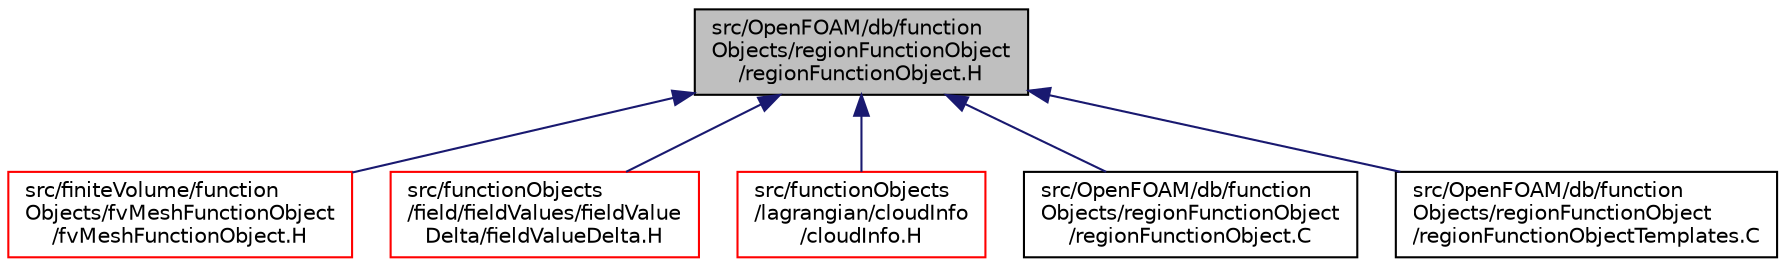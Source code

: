 digraph "src/OpenFOAM/db/functionObjects/regionFunctionObject/regionFunctionObject.H"
{
  bgcolor="transparent";
  edge [fontname="Helvetica",fontsize="10",labelfontname="Helvetica",labelfontsize="10"];
  node [fontname="Helvetica",fontsize="10",shape=record];
  Node68 [label="src/OpenFOAM/db/function\lObjects/regionFunctionObject\l/regionFunctionObject.H",height=0.2,width=0.4,color="black", fillcolor="grey75", style="filled", fontcolor="black"];
  Node68 -> Node69 [dir="back",color="midnightblue",fontsize="10",style="solid",fontname="Helvetica"];
  Node69 [label="src/finiteVolume/function\lObjects/fvMeshFunctionObject\l/fvMeshFunctionObject.H",height=0.2,width=0.4,color="red",URL="$a03443.html"];
  Node68 -> Node120 [dir="back",color="midnightblue",fontsize="10",style="solid",fontname="Helvetica"];
  Node120 [label="src/functionObjects\l/field/fieldValues/fieldValue\lDelta/fieldValueDelta.H",height=0.2,width=0.4,color="red",URL="$a04643.html"];
  Node68 -> Node249 [dir="back",color="midnightblue",fontsize="10",style="solid",fontname="Helvetica"];
  Node249 [label="src/functionObjects\l/lagrangian/cloudInfo\l/cloudInfo.H",height=0.2,width=0.4,color="red",URL="$a04913.html"];
  Node68 -> Node251 [dir="back",color="midnightblue",fontsize="10",style="solid",fontname="Helvetica"];
  Node251 [label="src/OpenFOAM/db/function\lObjects/regionFunctionObject\l/regionFunctionObject.C",height=0.2,width=0.4,color="black",URL="$a09674.html"];
  Node68 -> Node252 [dir="back",color="midnightblue",fontsize="10",style="solid",fontname="Helvetica"];
  Node252 [label="src/OpenFOAM/db/function\lObjects/regionFunctionObject\l/regionFunctionObjectTemplates.C",height=0.2,width=0.4,color="black",URL="$a09680.html"];
}

